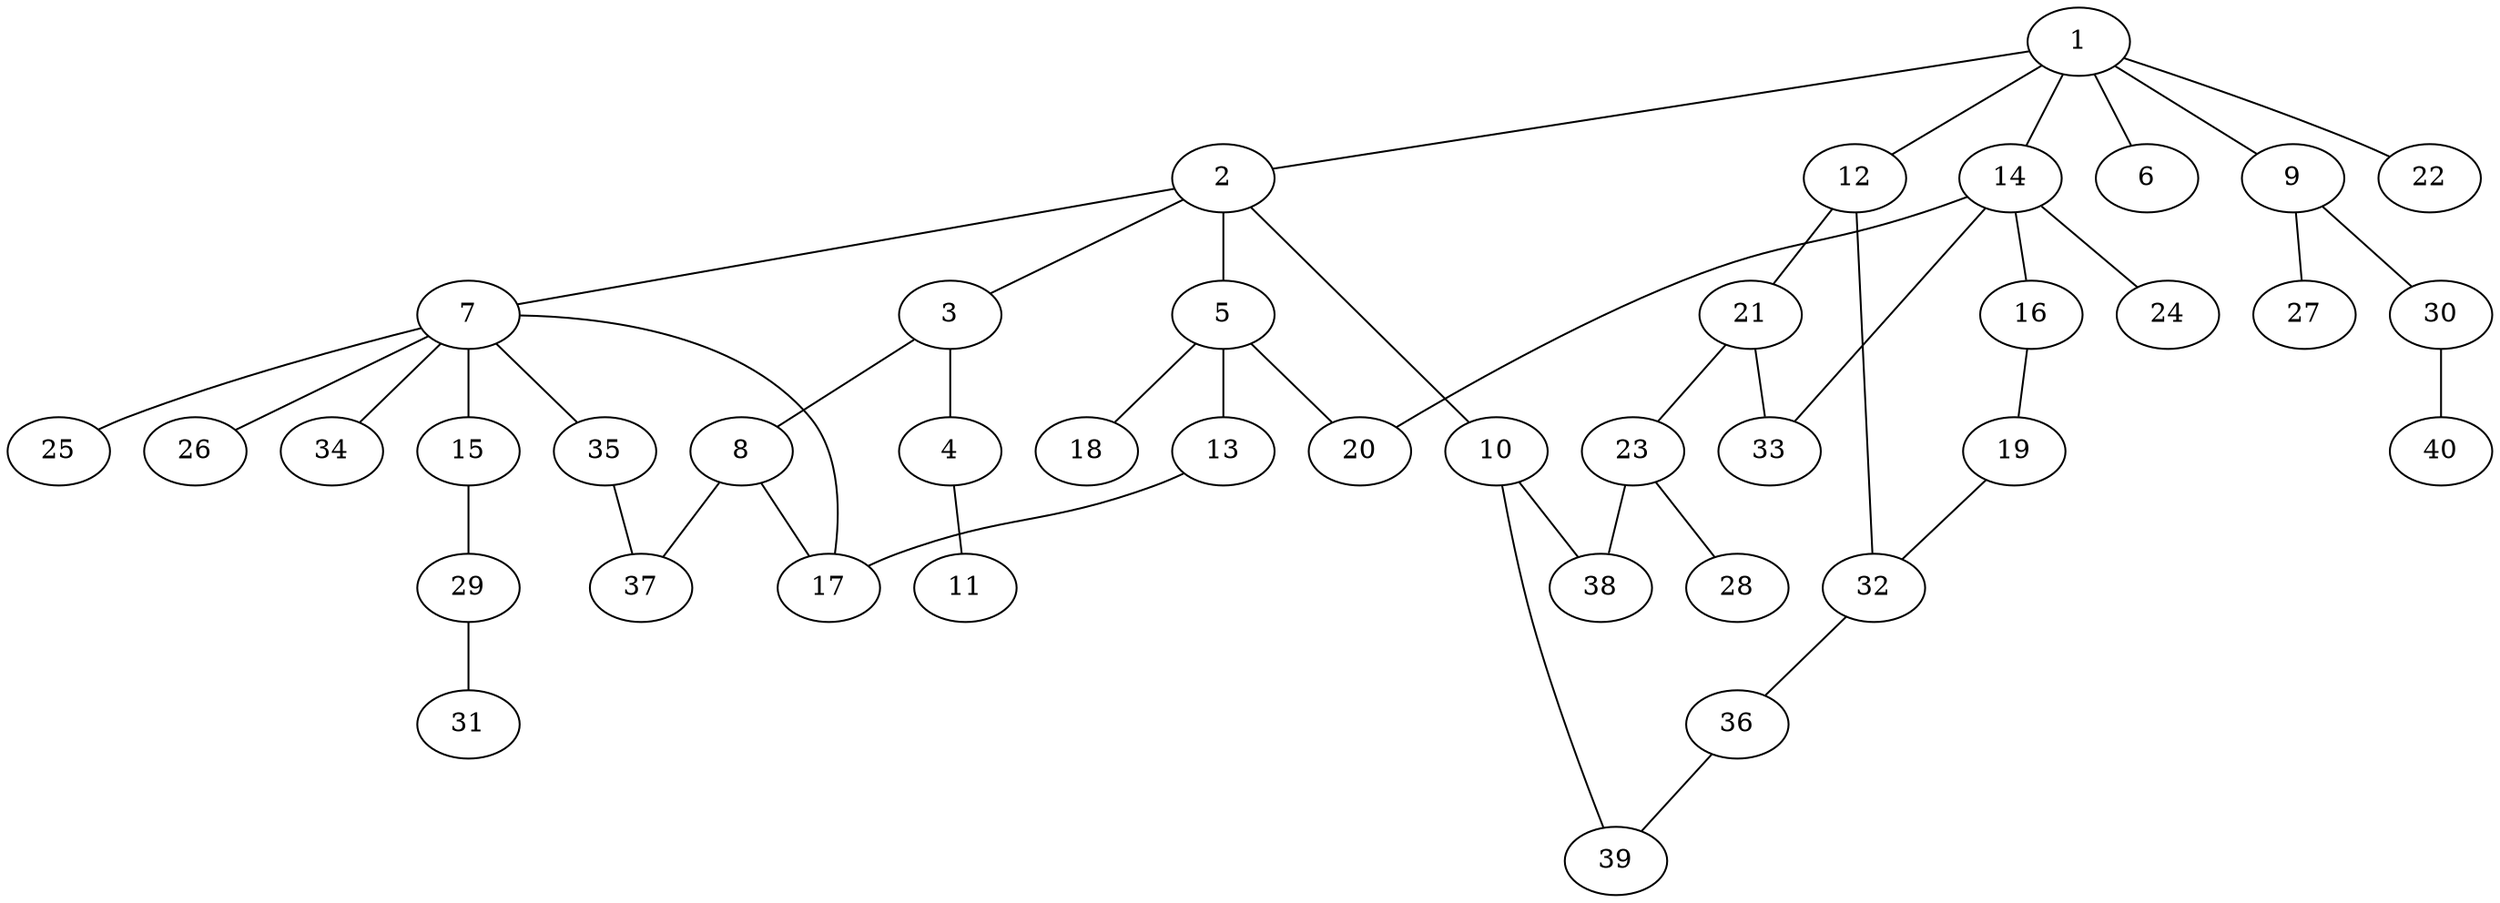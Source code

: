 graph graphname {1--2
1--6
1--9
1--12
1--14
1--22
2--3
2--5
2--7
2--10
3--4
3--8
4--11
5--13
5--18
5--20
7--15
7--17
7--25
7--26
7--34
7--35
8--17
8--37
9--27
9--30
10--38
10--39
12--21
12--32
13--17
14--16
14--20
14--24
14--33
15--29
16--19
19--32
21--23
21--33
23--28
23--38
29--31
30--40
32--36
35--37
36--39
}